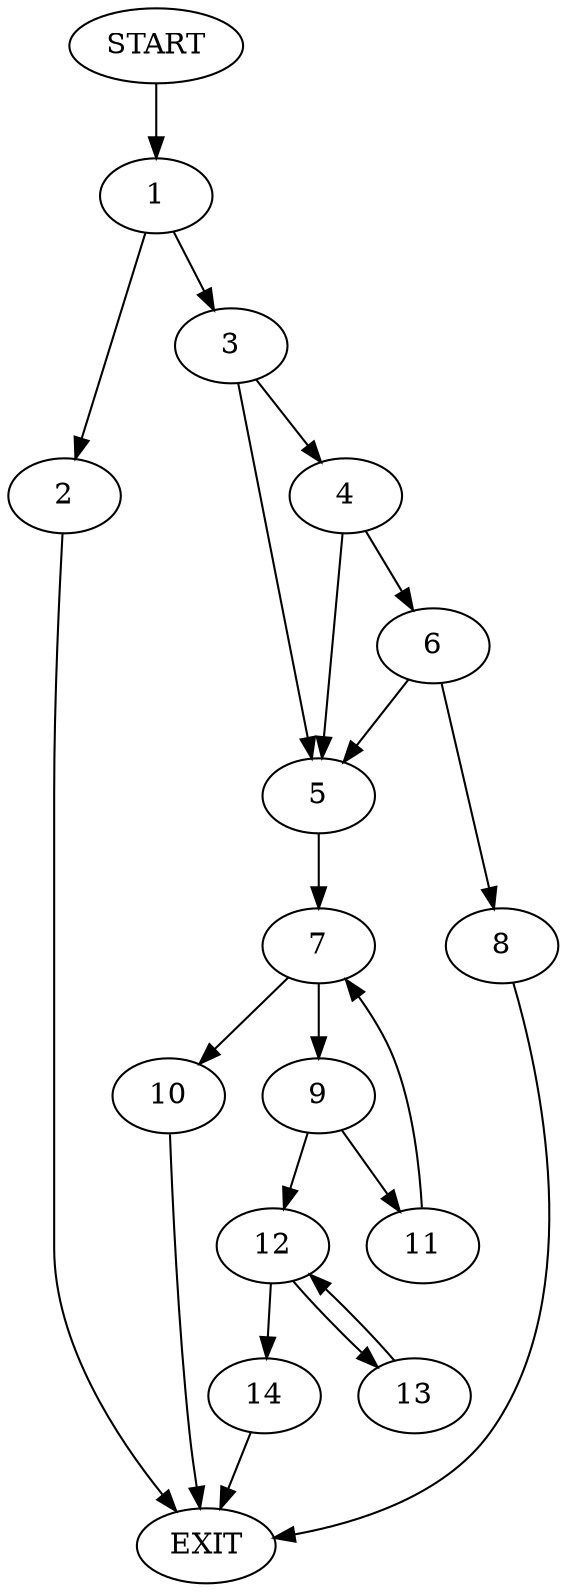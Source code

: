 digraph {
0 [label="START"]
15 [label="EXIT"]
0 -> 1
1 -> 2
1 -> 3
2 -> 15
3 -> 4
3 -> 5
4 -> 6
4 -> 5
5 -> 7
6 -> 8
6 -> 5
8 -> 15
7 -> 9
7 -> 10
9 -> 11
9 -> 12
10 -> 15
12 -> 13
12 -> 14
11 -> 7
14 -> 15
13 -> 12
}
